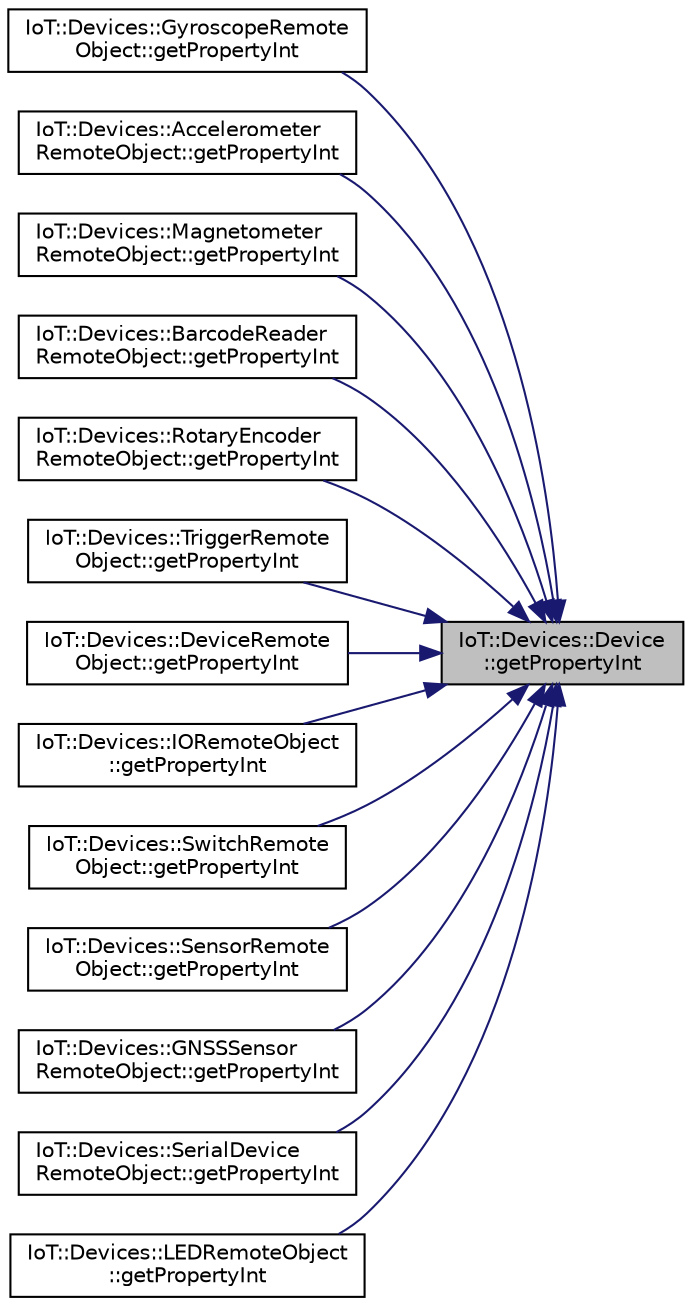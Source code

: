 digraph "IoT::Devices::Device::getPropertyInt"
{
 // LATEX_PDF_SIZE
  edge [fontname="Helvetica",fontsize="10",labelfontname="Helvetica",labelfontsize="10"];
  node [fontname="Helvetica",fontsize="10",shape=record];
  rankdir="RL";
  Node1 [label="IoT::Devices::Device\l::getPropertyInt",height=0.2,width=0.4,color="black", fillcolor="grey75", style="filled", fontcolor="black",tooltip=" "];
  Node1 -> Node2 [dir="back",color="midnightblue",fontsize="10",style="solid",fontname="Helvetica"];
  Node2 [label="IoT::Devices::GyroscopeRemote\lObject::getPropertyInt",height=0.2,width=0.4,color="black", fillcolor="white", style="filled",URL="$classIoT_1_1Devices_1_1GyroscopeRemoteObject.html#ae3019357344f6ed21adf2a5fae557712",tooltip=" "];
  Node1 -> Node3 [dir="back",color="midnightblue",fontsize="10",style="solid",fontname="Helvetica"];
  Node3 [label="IoT::Devices::Accelerometer\lRemoteObject::getPropertyInt",height=0.2,width=0.4,color="black", fillcolor="white", style="filled",URL="$classIoT_1_1Devices_1_1AccelerometerRemoteObject.html#a5c4e1c0ced478d1e23355425bd1d987c",tooltip=" "];
  Node1 -> Node4 [dir="back",color="midnightblue",fontsize="10",style="solid",fontname="Helvetica"];
  Node4 [label="IoT::Devices::Magnetometer\lRemoteObject::getPropertyInt",height=0.2,width=0.4,color="black", fillcolor="white", style="filled",URL="$classIoT_1_1Devices_1_1MagnetometerRemoteObject.html#a3396bf2a07500b20ec344ece1879dbc9",tooltip=" "];
  Node1 -> Node5 [dir="back",color="midnightblue",fontsize="10",style="solid",fontname="Helvetica"];
  Node5 [label="IoT::Devices::BarcodeReader\lRemoteObject::getPropertyInt",height=0.2,width=0.4,color="black", fillcolor="white", style="filled",URL="$classIoT_1_1Devices_1_1BarcodeReaderRemoteObject.html#a0714cffb56bee957cc7a004fbf29e481",tooltip=" "];
  Node1 -> Node6 [dir="back",color="midnightblue",fontsize="10",style="solid",fontname="Helvetica"];
  Node6 [label="IoT::Devices::RotaryEncoder\lRemoteObject::getPropertyInt",height=0.2,width=0.4,color="black", fillcolor="white", style="filled",URL="$classIoT_1_1Devices_1_1RotaryEncoderRemoteObject.html#a4086dd7676ab67e8c119a86a6009a5e6",tooltip=" "];
  Node1 -> Node7 [dir="back",color="midnightblue",fontsize="10",style="solid",fontname="Helvetica"];
  Node7 [label="IoT::Devices::TriggerRemote\lObject::getPropertyInt",height=0.2,width=0.4,color="black", fillcolor="white", style="filled",URL="$classIoT_1_1Devices_1_1TriggerRemoteObject.html#a8ad25765fbf79238200a36d1e9cb31cf",tooltip=" "];
  Node1 -> Node8 [dir="back",color="midnightblue",fontsize="10",style="solid",fontname="Helvetica"];
  Node8 [label="IoT::Devices::DeviceRemote\lObject::getPropertyInt",height=0.2,width=0.4,color="black", fillcolor="white", style="filled",URL="$classIoT_1_1Devices_1_1DeviceRemoteObject.html#ac76e756fdac607accc2bdf5e4bff3d74",tooltip=" "];
  Node1 -> Node9 [dir="back",color="midnightblue",fontsize="10",style="solid",fontname="Helvetica"];
  Node9 [label="IoT::Devices::IORemoteObject\l::getPropertyInt",height=0.2,width=0.4,color="black", fillcolor="white", style="filled",URL="$classIoT_1_1Devices_1_1IORemoteObject.html#ab394ff9a6b5e03528b4d2cd3434b5256",tooltip=" "];
  Node1 -> Node10 [dir="back",color="midnightblue",fontsize="10",style="solid",fontname="Helvetica"];
  Node10 [label="IoT::Devices::SwitchRemote\lObject::getPropertyInt",height=0.2,width=0.4,color="black", fillcolor="white", style="filled",URL="$classIoT_1_1Devices_1_1SwitchRemoteObject.html#a04bb45a2d46597251acc80b2e7faa635",tooltip=" "];
  Node1 -> Node11 [dir="back",color="midnightblue",fontsize="10",style="solid",fontname="Helvetica"];
  Node11 [label="IoT::Devices::SensorRemote\lObject::getPropertyInt",height=0.2,width=0.4,color="black", fillcolor="white", style="filled",URL="$classIoT_1_1Devices_1_1SensorRemoteObject.html#a308f355029d303059eef1624d8e9d59f",tooltip=" "];
  Node1 -> Node12 [dir="back",color="midnightblue",fontsize="10",style="solid",fontname="Helvetica"];
  Node12 [label="IoT::Devices::GNSSSensor\lRemoteObject::getPropertyInt",height=0.2,width=0.4,color="black", fillcolor="white", style="filled",URL="$classIoT_1_1Devices_1_1GNSSSensorRemoteObject.html#a5dca9f03414159d05d454e2096034fad",tooltip=" "];
  Node1 -> Node13 [dir="back",color="midnightblue",fontsize="10",style="solid",fontname="Helvetica"];
  Node13 [label="IoT::Devices::SerialDevice\lRemoteObject::getPropertyInt",height=0.2,width=0.4,color="black", fillcolor="white", style="filled",URL="$classIoT_1_1Devices_1_1SerialDeviceRemoteObject.html#aaf4b81daa3732c91fef053a74e70ae24",tooltip=" "];
  Node1 -> Node14 [dir="back",color="midnightblue",fontsize="10",style="solid",fontname="Helvetica"];
  Node14 [label="IoT::Devices::LEDRemoteObject\l::getPropertyInt",height=0.2,width=0.4,color="black", fillcolor="white", style="filled",URL="$classIoT_1_1Devices_1_1LEDRemoteObject.html#ab79b4c2797b564c9266a47b35a1186dd",tooltip=" "];
}
